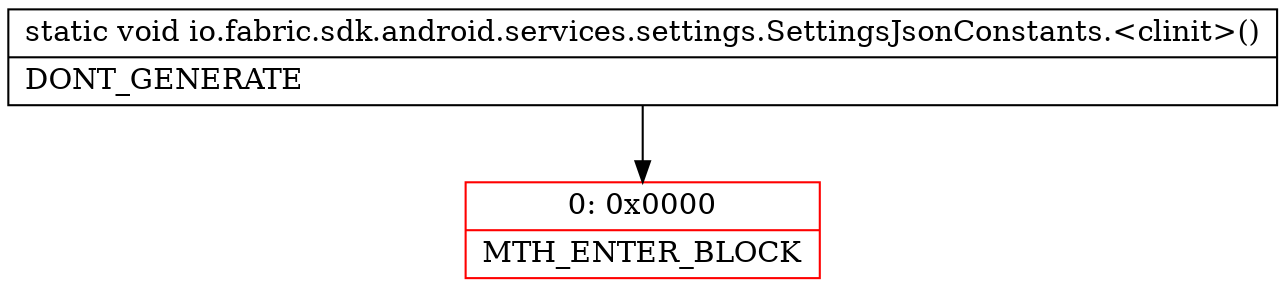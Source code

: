 digraph "CFG forio.fabric.sdk.android.services.settings.SettingsJsonConstants.\<clinit\>()V" {
subgraph cluster_Region_1142765768 {
label = "R(0)";
node [shape=record,color=blue];
}
Node_0 [shape=record,color=red,label="{0\:\ 0x0000|MTH_ENTER_BLOCK\l}"];
MethodNode[shape=record,label="{static void io.fabric.sdk.android.services.settings.SettingsJsonConstants.\<clinit\>()  | DONT_GENERATE\l}"];
MethodNode -> Node_0;
}

